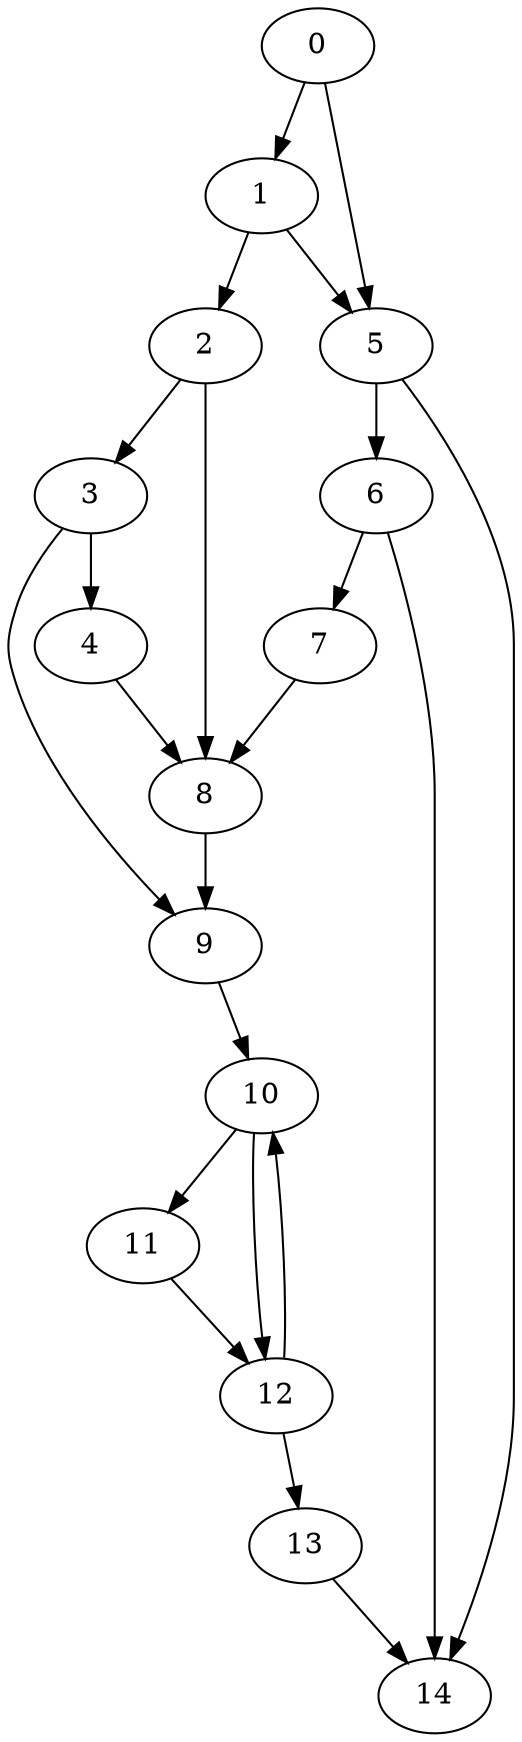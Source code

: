 digraph {
	0
	1
	2
	3
	4
	5
	6
	7
	8
	9
	10
	11
	12
	13
	14
	0 -> 1
	1 -> 2
	3 -> 4
	3 -> 9
	8 -> 9
	10 -> 12
	11 -> 12
	2 -> 3
	0 -> 5
	1 -> 5
	5 -> 6
	6 -> 7
	12 -> 13
	5 -> 14
	6 -> 14
	13 -> 14
	7 -> 8
	2 -> 8
	4 -> 8
	9 -> 10
	12 -> 10
	10 -> 11
}
